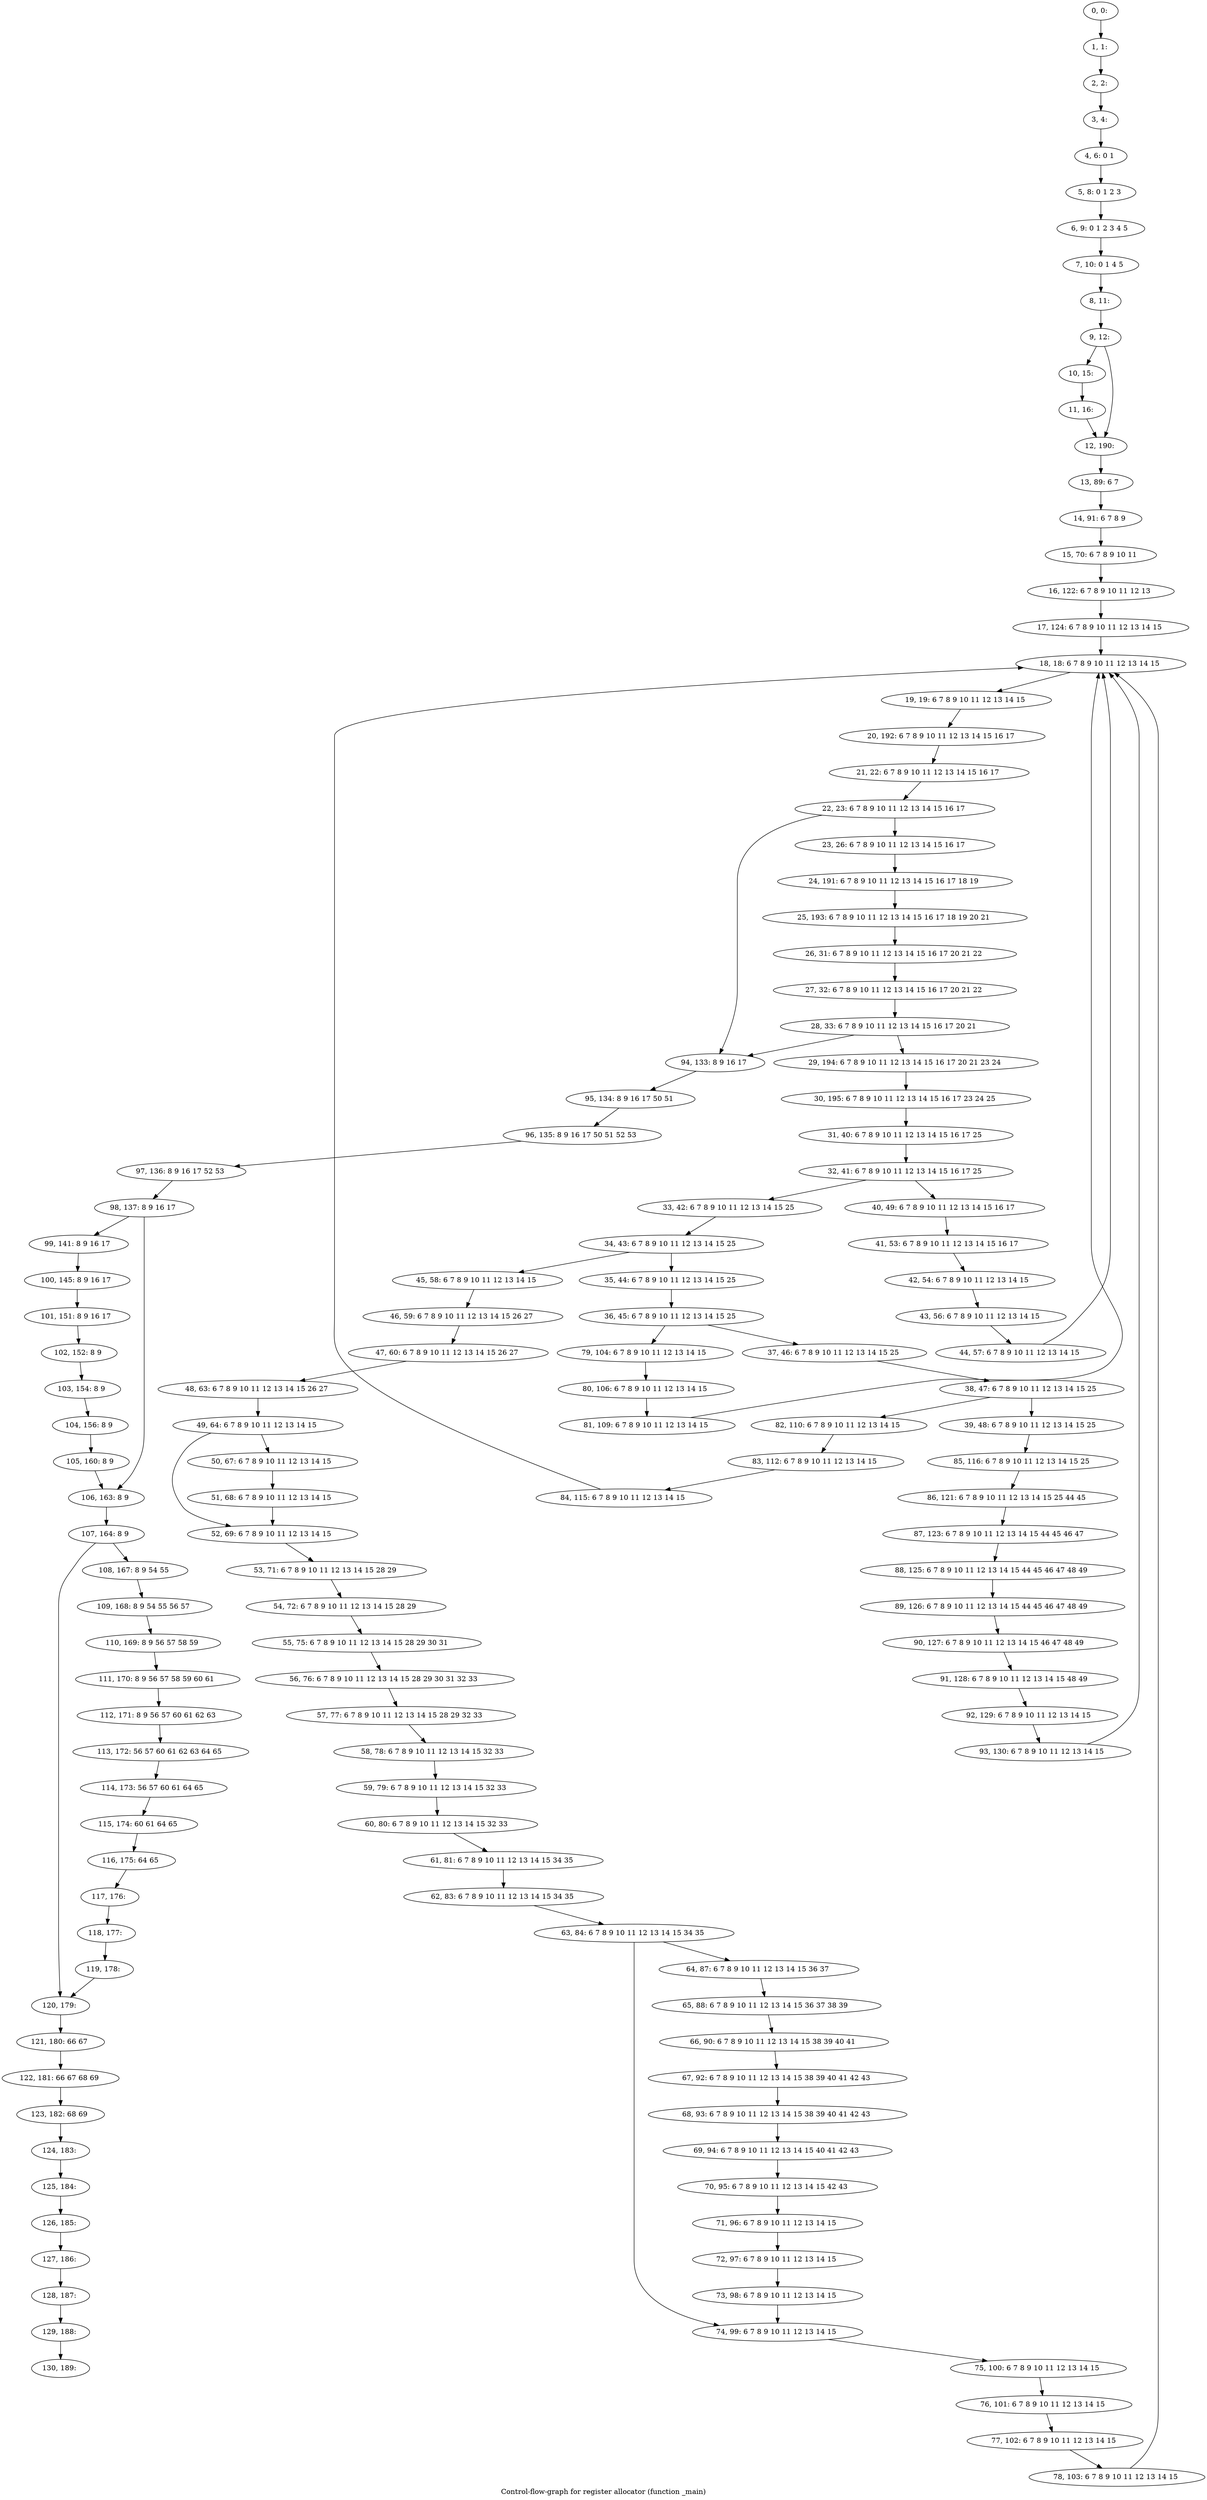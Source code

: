 digraph G {
graph [label="Control-flow-graph for register allocator (function _main)"]
0[label="0, 0: "];
1[label="1, 1: "];
2[label="2, 2: "];
3[label="3, 4: "];
4[label="4, 6: 0 1 "];
5[label="5, 8: 0 1 2 3 "];
6[label="6, 9: 0 1 2 3 4 5 "];
7[label="7, 10: 0 1 4 5 "];
8[label="8, 11: "];
9[label="9, 12: "];
10[label="10, 15: "];
11[label="11, 16: "];
12[label="12, 190: "];
13[label="13, 89: 6 7 "];
14[label="14, 91: 6 7 8 9 "];
15[label="15, 70: 6 7 8 9 10 11 "];
16[label="16, 122: 6 7 8 9 10 11 12 13 "];
17[label="17, 124: 6 7 8 9 10 11 12 13 14 15 "];
18[label="18, 18: 6 7 8 9 10 11 12 13 14 15 "];
19[label="19, 19: 6 7 8 9 10 11 12 13 14 15 "];
20[label="20, 192: 6 7 8 9 10 11 12 13 14 15 16 17 "];
21[label="21, 22: 6 7 8 9 10 11 12 13 14 15 16 17 "];
22[label="22, 23: 6 7 8 9 10 11 12 13 14 15 16 17 "];
23[label="23, 26: 6 7 8 9 10 11 12 13 14 15 16 17 "];
24[label="24, 191: 6 7 8 9 10 11 12 13 14 15 16 17 18 19 "];
25[label="25, 193: 6 7 8 9 10 11 12 13 14 15 16 17 18 19 20 21 "];
26[label="26, 31: 6 7 8 9 10 11 12 13 14 15 16 17 20 21 22 "];
27[label="27, 32: 6 7 8 9 10 11 12 13 14 15 16 17 20 21 22 "];
28[label="28, 33: 6 7 8 9 10 11 12 13 14 15 16 17 20 21 "];
29[label="29, 194: 6 7 8 9 10 11 12 13 14 15 16 17 20 21 23 24 "];
30[label="30, 195: 6 7 8 9 10 11 12 13 14 15 16 17 23 24 25 "];
31[label="31, 40: 6 7 8 9 10 11 12 13 14 15 16 17 25 "];
32[label="32, 41: 6 7 8 9 10 11 12 13 14 15 16 17 25 "];
33[label="33, 42: 6 7 8 9 10 11 12 13 14 15 25 "];
34[label="34, 43: 6 7 8 9 10 11 12 13 14 15 25 "];
35[label="35, 44: 6 7 8 9 10 11 12 13 14 15 25 "];
36[label="36, 45: 6 7 8 9 10 11 12 13 14 15 25 "];
37[label="37, 46: 6 7 8 9 10 11 12 13 14 15 25 "];
38[label="38, 47: 6 7 8 9 10 11 12 13 14 15 25 "];
39[label="39, 48: 6 7 8 9 10 11 12 13 14 15 25 "];
40[label="40, 49: 6 7 8 9 10 11 12 13 14 15 16 17 "];
41[label="41, 53: 6 7 8 9 10 11 12 13 14 15 16 17 "];
42[label="42, 54: 6 7 8 9 10 11 12 13 14 15 "];
43[label="43, 56: 6 7 8 9 10 11 12 13 14 15 "];
44[label="44, 57: 6 7 8 9 10 11 12 13 14 15 "];
45[label="45, 58: 6 7 8 9 10 11 12 13 14 15 "];
46[label="46, 59: 6 7 8 9 10 11 12 13 14 15 26 27 "];
47[label="47, 60: 6 7 8 9 10 11 12 13 14 15 26 27 "];
48[label="48, 63: 6 7 8 9 10 11 12 13 14 15 26 27 "];
49[label="49, 64: 6 7 8 9 10 11 12 13 14 15 "];
50[label="50, 67: 6 7 8 9 10 11 12 13 14 15 "];
51[label="51, 68: 6 7 8 9 10 11 12 13 14 15 "];
52[label="52, 69: 6 7 8 9 10 11 12 13 14 15 "];
53[label="53, 71: 6 7 8 9 10 11 12 13 14 15 28 29 "];
54[label="54, 72: 6 7 8 9 10 11 12 13 14 15 28 29 "];
55[label="55, 75: 6 7 8 9 10 11 12 13 14 15 28 29 30 31 "];
56[label="56, 76: 6 7 8 9 10 11 12 13 14 15 28 29 30 31 32 33 "];
57[label="57, 77: 6 7 8 9 10 11 12 13 14 15 28 29 32 33 "];
58[label="58, 78: 6 7 8 9 10 11 12 13 14 15 32 33 "];
59[label="59, 79: 6 7 8 9 10 11 12 13 14 15 32 33 "];
60[label="60, 80: 6 7 8 9 10 11 12 13 14 15 32 33 "];
61[label="61, 81: 6 7 8 9 10 11 12 13 14 15 34 35 "];
62[label="62, 83: 6 7 8 9 10 11 12 13 14 15 34 35 "];
63[label="63, 84: 6 7 8 9 10 11 12 13 14 15 34 35 "];
64[label="64, 87: 6 7 8 9 10 11 12 13 14 15 36 37 "];
65[label="65, 88: 6 7 8 9 10 11 12 13 14 15 36 37 38 39 "];
66[label="66, 90: 6 7 8 9 10 11 12 13 14 15 38 39 40 41 "];
67[label="67, 92: 6 7 8 9 10 11 12 13 14 15 38 39 40 41 42 43 "];
68[label="68, 93: 6 7 8 9 10 11 12 13 14 15 38 39 40 41 42 43 "];
69[label="69, 94: 6 7 8 9 10 11 12 13 14 15 40 41 42 43 "];
70[label="70, 95: 6 7 8 9 10 11 12 13 14 15 42 43 "];
71[label="71, 96: 6 7 8 9 10 11 12 13 14 15 "];
72[label="72, 97: 6 7 8 9 10 11 12 13 14 15 "];
73[label="73, 98: 6 7 8 9 10 11 12 13 14 15 "];
74[label="74, 99: 6 7 8 9 10 11 12 13 14 15 "];
75[label="75, 100: 6 7 8 9 10 11 12 13 14 15 "];
76[label="76, 101: 6 7 8 9 10 11 12 13 14 15 "];
77[label="77, 102: 6 7 8 9 10 11 12 13 14 15 "];
78[label="78, 103: 6 7 8 9 10 11 12 13 14 15 "];
79[label="79, 104: 6 7 8 9 10 11 12 13 14 15 "];
80[label="80, 106: 6 7 8 9 10 11 12 13 14 15 "];
81[label="81, 109: 6 7 8 9 10 11 12 13 14 15 "];
82[label="82, 110: 6 7 8 9 10 11 12 13 14 15 "];
83[label="83, 112: 6 7 8 9 10 11 12 13 14 15 "];
84[label="84, 115: 6 7 8 9 10 11 12 13 14 15 "];
85[label="85, 116: 6 7 8 9 10 11 12 13 14 15 25 "];
86[label="86, 121: 6 7 8 9 10 11 12 13 14 15 25 44 45 "];
87[label="87, 123: 6 7 8 9 10 11 12 13 14 15 44 45 46 47 "];
88[label="88, 125: 6 7 8 9 10 11 12 13 14 15 44 45 46 47 48 49 "];
89[label="89, 126: 6 7 8 9 10 11 12 13 14 15 44 45 46 47 48 49 "];
90[label="90, 127: 6 7 8 9 10 11 12 13 14 15 46 47 48 49 "];
91[label="91, 128: 6 7 8 9 10 11 12 13 14 15 48 49 "];
92[label="92, 129: 6 7 8 9 10 11 12 13 14 15 "];
93[label="93, 130: 6 7 8 9 10 11 12 13 14 15 "];
94[label="94, 133: 8 9 16 17 "];
95[label="95, 134: 8 9 16 17 50 51 "];
96[label="96, 135: 8 9 16 17 50 51 52 53 "];
97[label="97, 136: 8 9 16 17 52 53 "];
98[label="98, 137: 8 9 16 17 "];
99[label="99, 141: 8 9 16 17 "];
100[label="100, 145: 8 9 16 17 "];
101[label="101, 151: 8 9 16 17 "];
102[label="102, 152: 8 9 "];
103[label="103, 154: 8 9 "];
104[label="104, 156: 8 9 "];
105[label="105, 160: 8 9 "];
106[label="106, 163: 8 9 "];
107[label="107, 164: 8 9 "];
108[label="108, 167: 8 9 54 55 "];
109[label="109, 168: 8 9 54 55 56 57 "];
110[label="110, 169: 8 9 56 57 58 59 "];
111[label="111, 170: 8 9 56 57 58 59 60 61 "];
112[label="112, 171: 8 9 56 57 60 61 62 63 "];
113[label="113, 172: 56 57 60 61 62 63 64 65 "];
114[label="114, 173: 56 57 60 61 64 65 "];
115[label="115, 174: 60 61 64 65 "];
116[label="116, 175: 64 65 "];
117[label="117, 176: "];
118[label="118, 177: "];
119[label="119, 178: "];
120[label="120, 179: "];
121[label="121, 180: 66 67 "];
122[label="122, 181: 66 67 68 69 "];
123[label="123, 182: 68 69 "];
124[label="124, 183: "];
125[label="125, 184: "];
126[label="126, 185: "];
127[label="127, 186: "];
128[label="128, 187: "];
129[label="129, 188: "];
130[label="130, 189: "];
0->1 ;
1->2 ;
2->3 ;
3->4 ;
4->5 ;
5->6 ;
6->7 ;
7->8 ;
8->9 ;
9->10 ;
9->12 ;
10->11 ;
11->12 ;
12->13 ;
13->14 ;
14->15 ;
15->16 ;
16->17 ;
17->18 ;
18->19 ;
19->20 ;
20->21 ;
21->22 ;
22->23 ;
22->94 ;
23->24 ;
24->25 ;
25->26 ;
26->27 ;
27->28 ;
28->29 ;
28->94 ;
29->30 ;
30->31 ;
31->32 ;
32->33 ;
32->40 ;
33->34 ;
34->35 ;
34->45 ;
35->36 ;
36->37 ;
36->79 ;
37->38 ;
38->39 ;
38->82 ;
39->85 ;
40->41 ;
41->42 ;
42->43 ;
43->44 ;
44->18 ;
45->46 ;
46->47 ;
47->48 ;
48->49 ;
49->50 ;
49->52 ;
50->51 ;
51->52 ;
52->53 ;
53->54 ;
54->55 ;
55->56 ;
56->57 ;
57->58 ;
58->59 ;
59->60 ;
60->61 ;
61->62 ;
62->63 ;
63->64 ;
63->74 ;
64->65 ;
65->66 ;
66->67 ;
67->68 ;
68->69 ;
69->70 ;
70->71 ;
71->72 ;
72->73 ;
73->74 ;
74->75 ;
75->76 ;
76->77 ;
77->78 ;
78->18 ;
79->80 ;
80->81 ;
81->18 ;
82->83 ;
83->84 ;
84->18 ;
85->86 ;
86->87 ;
87->88 ;
88->89 ;
89->90 ;
90->91 ;
91->92 ;
92->93 ;
93->18 ;
94->95 ;
95->96 ;
96->97 ;
97->98 ;
98->99 ;
98->106 ;
99->100 ;
100->101 ;
101->102 ;
102->103 ;
103->104 ;
104->105 ;
105->106 ;
106->107 ;
107->108 ;
107->120 ;
108->109 ;
109->110 ;
110->111 ;
111->112 ;
112->113 ;
113->114 ;
114->115 ;
115->116 ;
116->117 ;
117->118 ;
118->119 ;
119->120 ;
120->121 ;
121->122 ;
122->123 ;
123->124 ;
124->125 ;
125->126 ;
126->127 ;
127->128 ;
128->129 ;
129->130 ;
}
